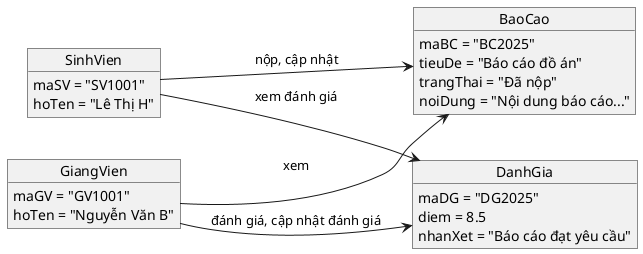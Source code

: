 @startuml
left to right direction

object SinhVien {
    maSV = "SV1001"
    hoTen = "Lê Thị H"
}

object GiangVien {
    maGV = "GV1001"
    hoTen = "Nguyễn Văn B"
}

object BaoCao {
    maBC = "BC2025"
    tieuDe = "Báo cáo đồ án"
    trangThai = "Đã nộp"
    noiDung = "Nội dung báo cáo..."
}

object DanhGia {
    maDG = "DG2025"
    diem = 8.5
    nhanXet = "Báo cáo đạt yêu cầu"
}

SinhVien --> BaoCao : nộp, cập nhật
GiangVien --> BaoCao : xem
GiangVien --> DanhGia : đánh giá, cập nhật đánh giá
SinhVien --> DanhGia : xem đánh giá
@enduml